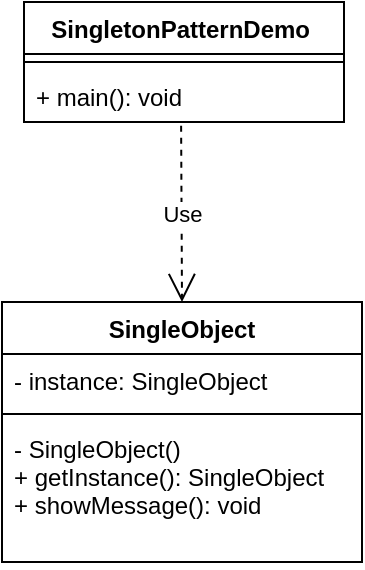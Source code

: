 <mxfile version="14.5.1" type="device"><diagram id="C5RBs43oDa-KdzZeNtuy" name="Page-1"><mxGraphModel dx="631" dy="441" grid="1" gridSize="10" guides="1" tooltips="1" connect="1" arrows="1" fold="1" page="1" pageScale="1" pageWidth="827" pageHeight="1169" math="0" shadow="0"><root><mxCell id="WIyWlLk6GJQsqaUBKTNV-0"/><mxCell id="WIyWlLk6GJQsqaUBKTNV-1" parent="WIyWlLk6GJQsqaUBKTNV-0"/><mxCell id="LAu1kJSAeW-GvgstIW_Q-1" value="SingletonPatternDemo " style="swimlane;fontStyle=1;align=center;verticalAlign=top;childLayout=stackLayout;horizontal=1;startSize=26;horizontalStack=0;resizeParent=1;resizeParentMax=0;resizeLast=0;collapsible=1;marginBottom=0;" vertex="1" parent="WIyWlLk6GJQsqaUBKTNV-1"><mxGeometry x="320" y="220" width="160" height="60" as="geometry"><mxRectangle x="320" y="220" width="170" height="26" as="alternateBounds"/></mxGeometry></mxCell><mxCell id="LAu1kJSAeW-GvgstIW_Q-3" value="" style="line;strokeWidth=1;fillColor=none;align=left;verticalAlign=middle;spacingTop=-1;spacingLeft=3;spacingRight=3;rotatable=0;labelPosition=right;points=[];portConstraint=eastwest;" vertex="1" parent="LAu1kJSAeW-GvgstIW_Q-1"><mxGeometry y="26" width="160" height="8" as="geometry"/></mxCell><mxCell id="LAu1kJSAeW-GvgstIW_Q-4" value="+ main(): void" style="text;strokeColor=none;fillColor=none;align=left;verticalAlign=top;spacingLeft=4;spacingRight=4;overflow=hidden;rotatable=0;points=[[0,0.5],[1,0.5]];portConstraint=eastwest;" vertex="1" parent="LAu1kJSAeW-GvgstIW_Q-1"><mxGeometry y="34" width="160" height="26" as="geometry"/></mxCell><mxCell id="LAu1kJSAeW-GvgstIW_Q-5" value="SingleObject" style="swimlane;fontStyle=1;align=center;verticalAlign=top;childLayout=stackLayout;horizontal=1;startSize=26;horizontalStack=0;resizeParent=1;resizeParentMax=0;resizeLast=0;collapsible=1;marginBottom=0;" vertex="1" parent="WIyWlLk6GJQsqaUBKTNV-1"><mxGeometry x="309" y="370" width="180" height="130" as="geometry"><mxRectangle x="309" y="370" width="110" height="26" as="alternateBounds"/></mxGeometry></mxCell><mxCell id="LAu1kJSAeW-GvgstIW_Q-6" value="- instance: SingleObject" style="text;strokeColor=none;fillColor=none;align=left;verticalAlign=top;spacingLeft=4;spacingRight=4;overflow=hidden;rotatable=0;points=[[0,0.5],[1,0.5]];portConstraint=eastwest;" vertex="1" parent="LAu1kJSAeW-GvgstIW_Q-5"><mxGeometry y="26" width="180" height="26" as="geometry"/></mxCell><mxCell id="LAu1kJSAeW-GvgstIW_Q-7" value="" style="line;strokeWidth=1;fillColor=none;align=left;verticalAlign=middle;spacingTop=-1;spacingLeft=3;spacingRight=3;rotatable=0;labelPosition=right;points=[];portConstraint=eastwest;" vertex="1" parent="LAu1kJSAeW-GvgstIW_Q-5"><mxGeometry y="52" width="180" height="8" as="geometry"/></mxCell><mxCell id="LAu1kJSAeW-GvgstIW_Q-8" value="- SingleObject()&#10;+ getInstance(): SingleObject&#10;+ showMessage(): void" style="text;strokeColor=none;fillColor=none;align=left;verticalAlign=top;spacingLeft=4;spacingRight=4;overflow=hidden;rotatable=0;points=[[0,0.5],[1,0.5]];portConstraint=eastwest;" vertex="1" parent="LAu1kJSAeW-GvgstIW_Q-5"><mxGeometry y="60" width="180" height="70" as="geometry"/></mxCell><mxCell id="LAu1kJSAeW-GvgstIW_Q-9" value="Use" style="endArrow=open;endSize=12;dashed=1;html=1;exitX=0.491;exitY=1.071;exitDx=0;exitDy=0;exitPerimeter=0;entryX=0.5;entryY=0;entryDx=0;entryDy=0;" edge="1" parent="WIyWlLk6GJQsqaUBKTNV-1" source="LAu1kJSAeW-GvgstIW_Q-4" target="LAu1kJSAeW-GvgstIW_Q-5"><mxGeometry width="160" relative="1" as="geometry"><mxPoint x="334" y="320" as="sourcePoint"/><mxPoint x="494" y="320" as="targetPoint"/></mxGeometry></mxCell></root></mxGraphModel></diagram></mxfile>
